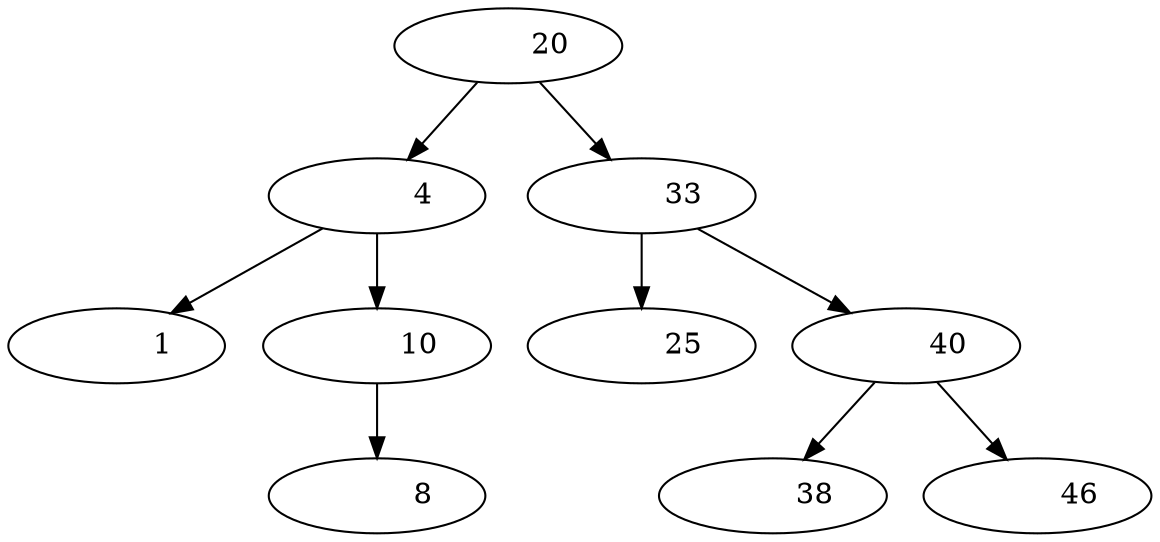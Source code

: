 digraph G {
 "Nododec3ce8e-6e9c-44b4-55ac-46c3b6f99272"[label= "          20 "]
 "Nododec3ce8e-6e9c-44b4-55ac-46c3b6f99272"->"Nodofd370533-2e3d-4071-5706-e0ba3ffd995d"
 "Nododec3ce8e-6e9c-44b4-55ac-46c3b6f99272"->"Nodo7818405d-cd8b-4801-5f46-c3549f3fb147"
 "Nodofd370533-2e3d-4071-5706-e0ba3ffd995d"[label= "           4 "]
 "Nodofd370533-2e3d-4071-5706-e0ba3ffd995d"->"Nodo97c4637a-fb60-43fc-5291-8657ffd3751a"
 "Nodofd370533-2e3d-4071-5706-e0ba3ffd995d"->"Nodofc7a7140-1fe4-42cc-5e9b-7760efcf0ba3"
 "Nodo97c4637a-fb60-43fc-5291-8657ffd3751a"[label= "           1 "]
 "Nodofc7a7140-1fe4-42cc-5e9b-7760efcf0ba3"[label= "          10 "]
 "Nodofc7a7140-1fe4-42cc-5e9b-7760efcf0ba3"->"Nodod70bc0d7-dd91-4c03-4680-8c68effbcb6d"
 "Nodod70bc0d7-dd91-4c03-4680-8c68effbcb6d"[label= "           8 "]
 "Nodo7818405d-cd8b-4801-5f46-c3549f3fb147"[label= "          33 "]
 "Nodo7818405d-cd8b-4801-5f46-c3549f3fb147"->"Nodofe1fde6d-bd07-4217-64b5-1355ffd3d8f9"
 "Nodo7818405d-cd8b-4801-5f46-c3549f3fb147"->"Nodoab0ac7aa-118d-4578-7654-3e9c7ecf28a9"
 "Nodofe1fde6d-bd07-4217-64b5-1355ffd3d8f9"[label= "          25 "]
 "Nodoab0ac7aa-118d-4578-7654-3e9c7ecf28a9"[label= "          40 "]
 "Nodoab0ac7aa-118d-4578-7654-3e9c7ecf28a9"->"Nodoefc25192-2da4-4b24-5051-ed297d3762e3"
 "Nodoab0ac7aa-118d-4578-7654-3e9c7ecf28a9"->"Nodoeafbd079-22d3-4abc-7888-6a5fe7e4cde9"
 "Nodoefc25192-2da4-4b24-5051-ed297d3762e3"[label= "          38 "]
 "Nodoeafbd079-22d3-4abc-7888-6a5fe7e4cde9"[label= "          46 "]
 }
